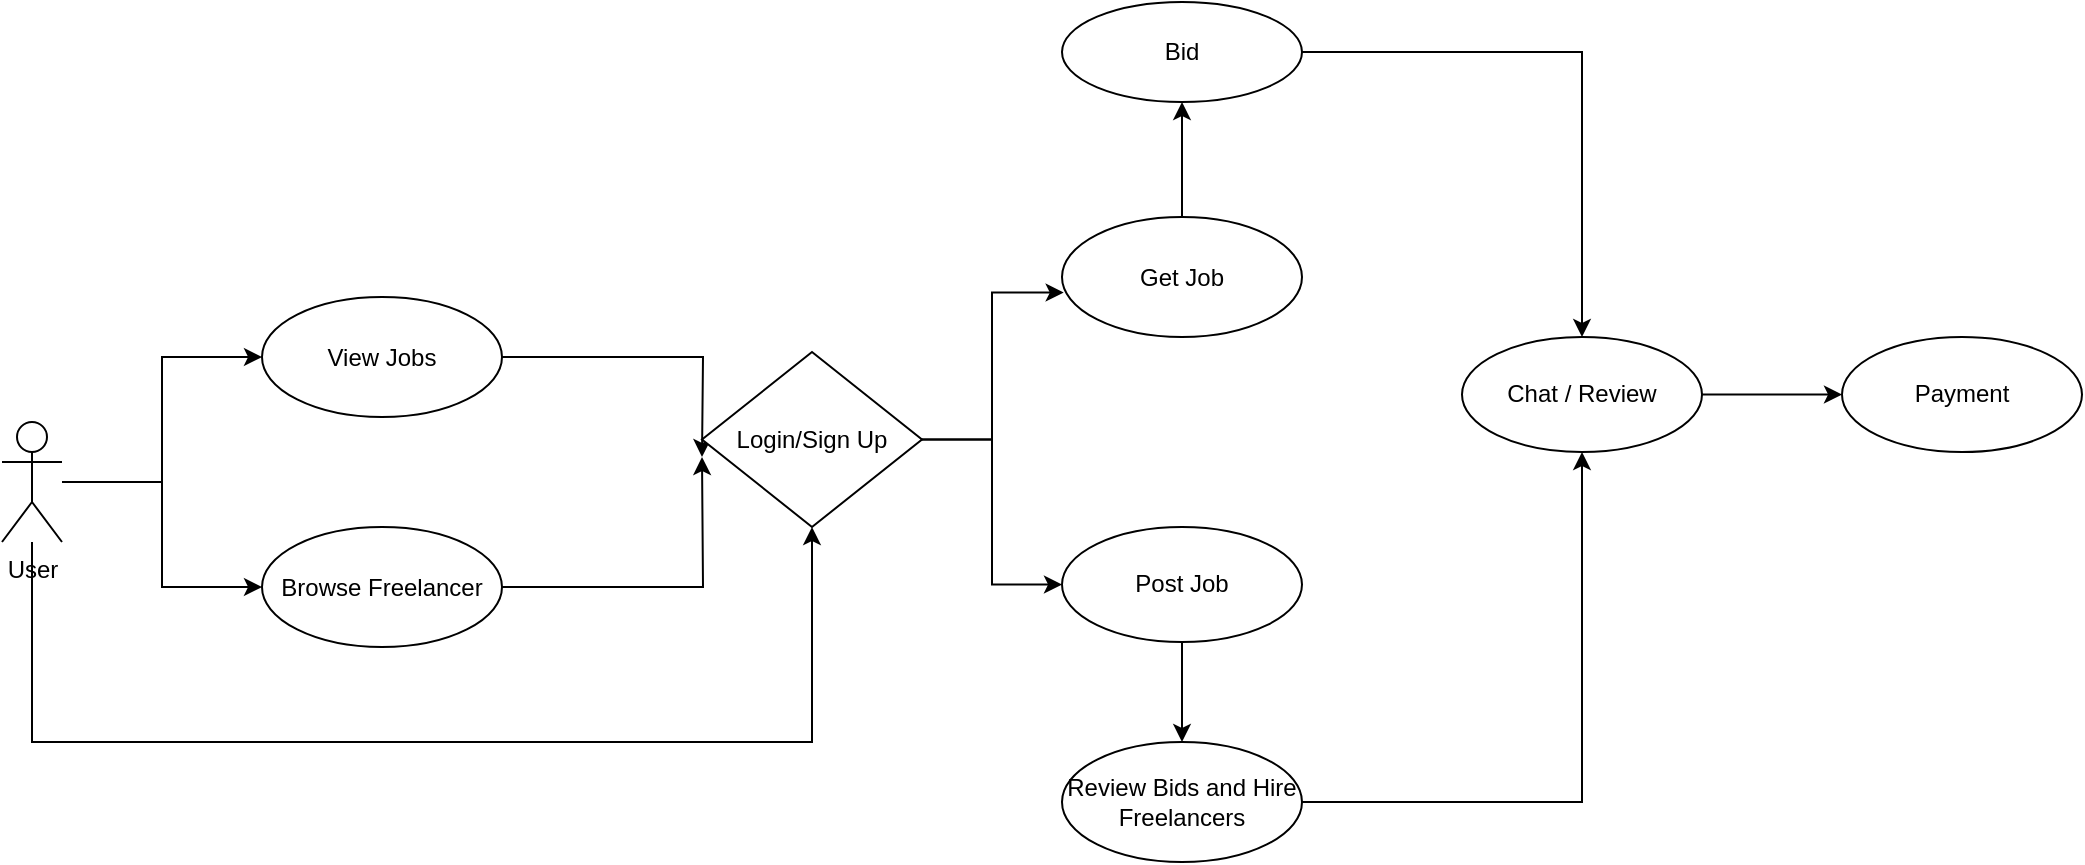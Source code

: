 <mxfile version="20.8.19" type="device"><diagram name="Page-1" id="eng-CnWIf3bv_MVHngYg"><mxGraphModel dx="1050" dy="581" grid="1" gridSize="10" guides="1" tooltips="1" connect="1" arrows="1" fold="1" page="1" pageScale="1" pageWidth="850" pageHeight="1100" math="0" shadow="0"><root><mxCell id="0"/><mxCell id="1" parent="0"/><mxCell id="N7aTpK0WI2ppxekujwjt-15" style="edgeStyle=orthogonalEdgeStyle;rounded=0;orthogonalLoop=1;jettySize=auto;html=1;entryX=0.007;entryY=0.63;entryDx=0;entryDy=0;entryPerimeter=0;exitX=1;exitY=0.5;exitDx=0;exitDy=0;" parent="1" source="8_J62lj7_c6ofp-x_pQ4-9" target="N7aTpK0WI2ppxekujwjt-10" edge="1"><mxGeometry relative="1" as="geometry"><mxPoint x="500" y="347.5" as="sourcePoint"/></mxGeometry></mxCell><mxCell id="N7aTpK0WI2ppxekujwjt-19" style="edgeStyle=orthogonalEdgeStyle;rounded=0;orthogonalLoop=1;jettySize=auto;html=1;entryX=0;entryY=0.5;entryDx=0;entryDy=0;" parent="1" source="N7aTpK0WI2ppxekujwjt-6" target="N7aTpK0WI2ppxekujwjt-16" edge="1"><mxGeometry relative="1" as="geometry"/></mxCell><mxCell id="N7aTpK0WI2ppxekujwjt-20" style="edgeStyle=orthogonalEdgeStyle;rounded=0;orthogonalLoop=1;jettySize=auto;html=1;" parent="1" source="N7aTpK0WI2ppxekujwjt-6" target="N7aTpK0WI2ppxekujwjt-18" edge="1"><mxGeometry relative="1" as="geometry"/></mxCell><mxCell id="8_J62lj7_c6ofp-x_pQ4-10" style="edgeStyle=orthogonalEdgeStyle;rounded=0;orthogonalLoop=1;jettySize=auto;html=1;entryX=0.5;entryY=1;entryDx=0;entryDy=0;" edge="1" parent="1" source="N7aTpK0WI2ppxekujwjt-6" target="8_J62lj7_c6ofp-x_pQ4-9"><mxGeometry relative="1" as="geometry"><mxPoint x="440" y="390" as="targetPoint"/><Array as="points"><mxPoint x="45" y="490"/><mxPoint x="435" y="490"/></Array></mxGeometry></mxCell><object label="User" id="N7aTpK0WI2ppxekujwjt-6"><mxCell style="shape=umlActor;verticalLabelPosition=bottom;verticalAlign=top;html=1;outlineConnect=0;" parent="1" vertex="1"><mxGeometry x="30" y="330" width="30" height="60" as="geometry"/></mxCell></object><mxCell id="8_J62lj7_c6ofp-x_pQ4-7" style="edgeStyle=orthogonalEdgeStyle;rounded=0;orthogonalLoop=1;jettySize=auto;html=1;" edge="1" parent="1" source="N7aTpK0WI2ppxekujwjt-10" target="N7aTpK0WI2ppxekujwjt-26"><mxGeometry relative="1" as="geometry"><mxPoint x="620" y="210" as="targetPoint"/></mxGeometry></mxCell><mxCell id="N7aTpK0WI2ppxekujwjt-10" value="Get Job" style="ellipse;whiteSpace=wrap;html=1;" parent="1" vertex="1"><mxGeometry x="560" y="227.5" width="120" height="60" as="geometry"/></mxCell><mxCell id="8_J62lj7_c6ofp-x_pQ4-2" style="edgeStyle=orthogonalEdgeStyle;rounded=0;orthogonalLoop=1;jettySize=auto;html=1;entryX=0.5;entryY=0;entryDx=0;entryDy=0;" edge="1" parent="1" source="N7aTpK0WI2ppxekujwjt-11" target="8_J62lj7_c6ofp-x_pQ4-1"><mxGeometry relative="1" as="geometry"/></mxCell><mxCell id="N7aTpK0WI2ppxekujwjt-11" value="Post Job" style="ellipse;whiteSpace=wrap;html=1;" parent="1" vertex="1"><mxGeometry x="560" y="382.5" width="120" height="57.5" as="geometry"/></mxCell><mxCell id="N7aTpK0WI2ppxekujwjt-21" style="edgeStyle=orthogonalEdgeStyle;rounded=0;orthogonalLoop=1;jettySize=auto;html=1;entryX=0;entryY=0.5;entryDx=0;entryDy=0;" parent="1" source="N7aTpK0WI2ppxekujwjt-16" edge="1"><mxGeometry relative="1" as="geometry"><mxPoint x="380" y="347.5" as="targetPoint"/></mxGeometry></mxCell><mxCell id="N7aTpK0WI2ppxekujwjt-16" value="View Jobs" style="ellipse;whiteSpace=wrap;html=1;" parent="1" vertex="1"><mxGeometry x="160" y="267.5" width="120" height="60" as="geometry"/></mxCell><mxCell id="N7aTpK0WI2ppxekujwjt-24" style="edgeStyle=orthogonalEdgeStyle;rounded=0;orthogonalLoop=1;jettySize=auto;html=1;entryX=0;entryY=0.5;entryDx=0;entryDy=0;" parent="1" source="N7aTpK0WI2ppxekujwjt-18" edge="1"><mxGeometry relative="1" as="geometry"><mxPoint x="380" y="347.5" as="targetPoint"/></mxGeometry></mxCell><mxCell id="N7aTpK0WI2ppxekujwjt-18" value="Browse Freelancer" style="ellipse;whiteSpace=wrap;html=1;" parent="1" vertex="1"><mxGeometry x="160" y="382.5" width="120" height="60" as="geometry"/></mxCell><mxCell id="8_J62lj7_c6ofp-x_pQ4-8" style="edgeStyle=orthogonalEdgeStyle;rounded=0;orthogonalLoop=1;jettySize=auto;html=1;entryX=0.5;entryY=0;entryDx=0;entryDy=0;" edge="1" parent="1" source="N7aTpK0WI2ppxekujwjt-26" target="8_J62lj7_c6ofp-x_pQ4-3"><mxGeometry relative="1" as="geometry"/></mxCell><mxCell id="N7aTpK0WI2ppxekujwjt-26" value="Bid" style="ellipse;whiteSpace=wrap;html=1;" parent="1" vertex="1"><mxGeometry x="560" y="120" width="120" height="50" as="geometry"/></mxCell><mxCell id="8_J62lj7_c6ofp-x_pQ4-6" style="edgeStyle=orthogonalEdgeStyle;rounded=0;orthogonalLoop=1;jettySize=auto;html=1;entryX=0.5;entryY=1;entryDx=0;entryDy=0;" edge="1" parent="1" source="8_J62lj7_c6ofp-x_pQ4-1" target="8_J62lj7_c6ofp-x_pQ4-3"><mxGeometry relative="1" as="geometry"/></mxCell><mxCell id="8_J62lj7_c6ofp-x_pQ4-1" value="Review Bids and Hire Freelancers" style="ellipse;whiteSpace=wrap;html=1;" vertex="1" parent="1"><mxGeometry x="560" y="490" width="120" height="60" as="geometry"/></mxCell><mxCell id="8_J62lj7_c6ofp-x_pQ4-12" style="edgeStyle=orthogonalEdgeStyle;rounded=0;orthogonalLoop=1;jettySize=auto;html=1;entryX=0;entryY=0.5;entryDx=0;entryDy=0;" edge="1" parent="1" source="8_J62lj7_c6ofp-x_pQ4-3" target="8_J62lj7_c6ofp-x_pQ4-11"><mxGeometry relative="1" as="geometry"/></mxCell><mxCell id="8_J62lj7_c6ofp-x_pQ4-3" value="Chat / Review" style="ellipse;whiteSpace=wrap;html=1;" vertex="1" parent="1"><mxGeometry x="760" y="287.5" width="120" height="57.5" as="geometry"/></mxCell><mxCell id="8_J62lj7_c6ofp-x_pQ4-13" style="edgeStyle=orthogonalEdgeStyle;rounded=0;orthogonalLoop=1;jettySize=auto;html=1;entryX=0;entryY=0.5;entryDx=0;entryDy=0;" edge="1" parent="1" source="8_J62lj7_c6ofp-x_pQ4-9" target="N7aTpK0WI2ppxekujwjt-11"><mxGeometry relative="1" as="geometry"/></mxCell><mxCell id="8_J62lj7_c6ofp-x_pQ4-9" value="Login/Sign Up" style="rhombus;whiteSpace=wrap;html=1;" vertex="1" parent="1"><mxGeometry x="380" y="295" width="110" height="87.5" as="geometry"/></mxCell><mxCell id="8_J62lj7_c6ofp-x_pQ4-11" value="Payment" style="ellipse;whiteSpace=wrap;html=1;" vertex="1" parent="1"><mxGeometry x="950" y="287.5" width="120" height="57.5" as="geometry"/></mxCell></root></mxGraphModel></diagram></mxfile>